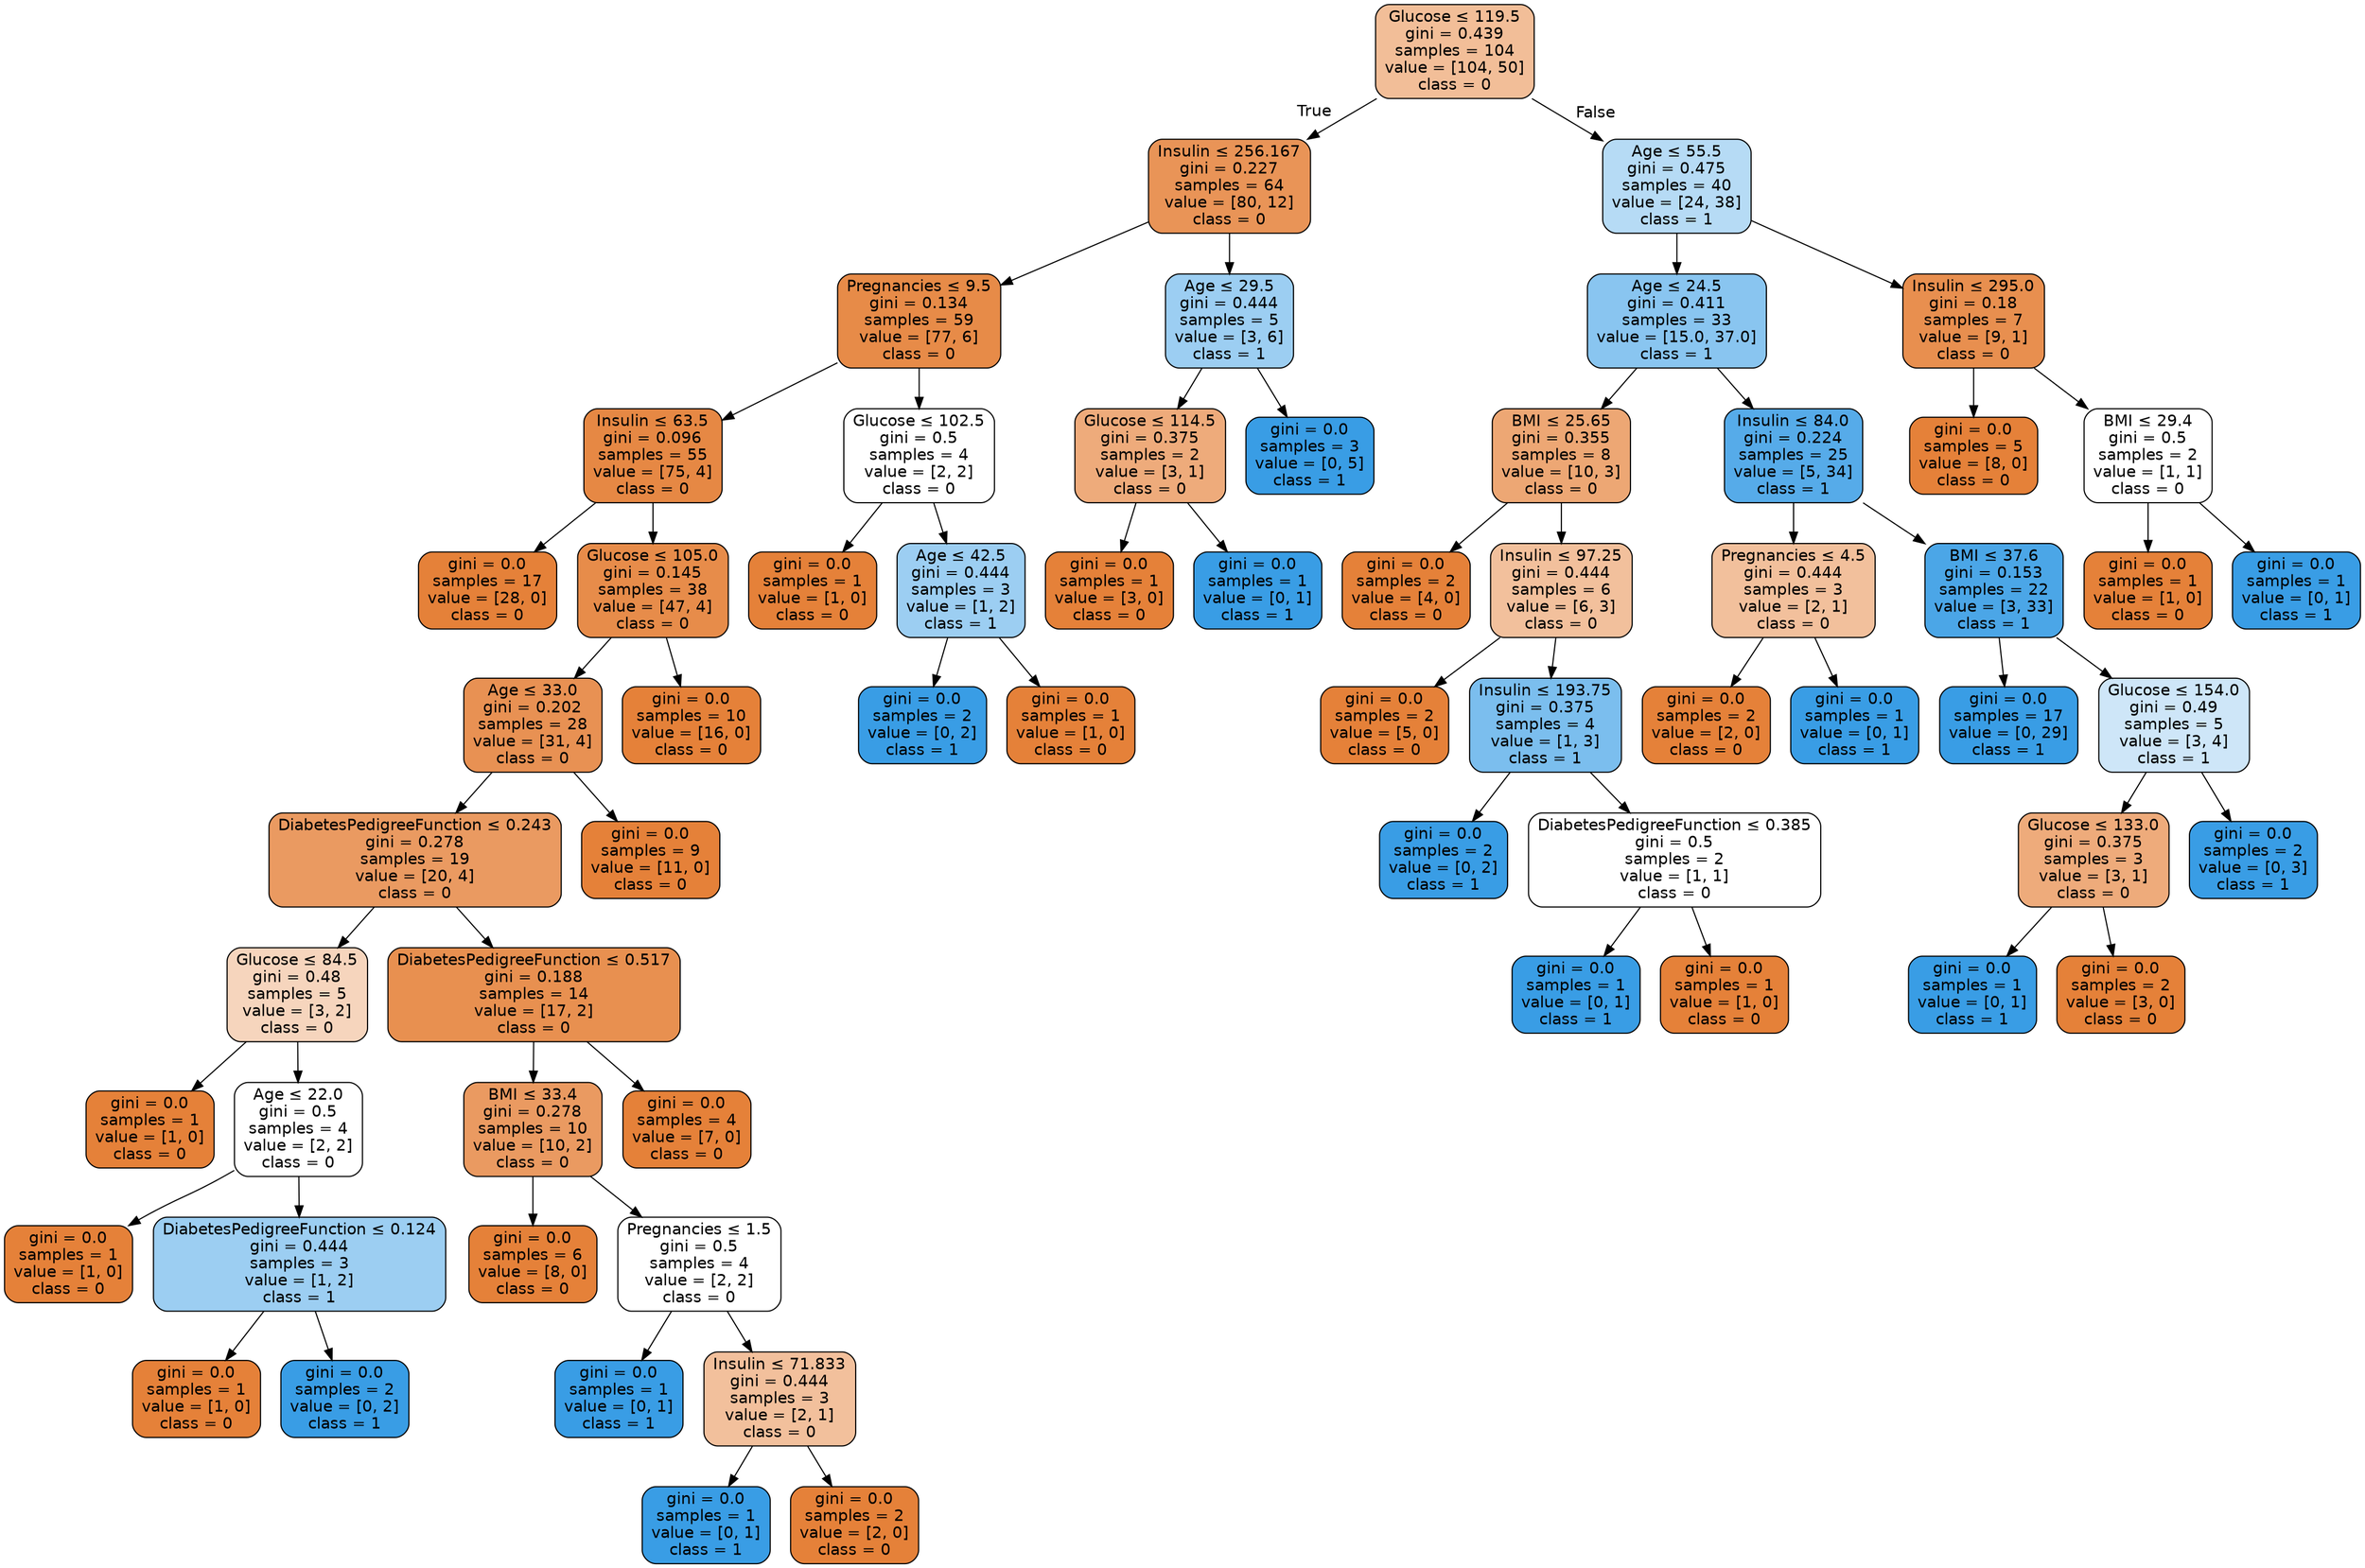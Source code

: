 digraph Tree {
node [shape=box, style="filled, rounded", color="black", fontname="helvetica"] ;
edge [fontname="helvetica"] ;
0 [label=<Glucose &le; 119.5<br/>gini = 0.439<br/>samples = 104<br/>value = [104, 50]<br/>class = 0>, fillcolor="#f2be98"] ;
1 [label=<Insulin &le; 256.167<br/>gini = 0.227<br/>samples = 64<br/>value = [80, 12]<br/>class = 0>, fillcolor="#e99457"] ;
0 -> 1 [labeldistance=2.5, labelangle=45, headlabel="True"] ;
2 [label=<Pregnancies &le; 9.5<br/>gini = 0.134<br/>samples = 59<br/>value = [77, 6]<br/>class = 0>, fillcolor="#e78b48"] ;
1 -> 2 ;
3 [label=<Insulin &le; 63.5<br/>gini = 0.096<br/>samples = 55<br/>value = [75, 4]<br/>class = 0>, fillcolor="#e68844"] ;
2 -> 3 ;
4 [label=<gini = 0.0<br/>samples = 17<br/>value = [28, 0]<br/>class = 0>, fillcolor="#e58139"] ;
3 -> 4 ;
5 [label=<Glucose &le; 105.0<br/>gini = 0.145<br/>samples = 38<br/>value = [47, 4]<br/>class = 0>, fillcolor="#e78c4a"] ;
3 -> 5 ;
6 [label=<Age &le; 33.0<br/>gini = 0.202<br/>samples = 28<br/>value = [31, 4]<br/>class = 0>, fillcolor="#e89153"] ;
5 -> 6 ;
7 [label=<DiabetesPedigreeFunction &le; 0.243<br/>gini = 0.278<br/>samples = 19<br/>value = [20, 4]<br/>class = 0>, fillcolor="#ea9a61"] ;
6 -> 7 ;
8 [label=<Glucose &le; 84.5<br/>gini = 0.48<br/>samples = 5<br/>value = [3, 2]<br/>class = 0>, fillcolor="#f6d5bd"] ;
7 -> 8 ;
9 [label=<gini = 0.0<br/>samples = 1<br/>value = [1, 0]<br/>class = 0>, fillcolor="#e58139"] ;
8 -> 9 ;
10 [label=<Age &le; 22.0<br/>gini = 0.5<br/>samples = 4<br/>value = [2, 2]<br/>class = 0>, fillcolor="#ffffff"] ;
8 -> 10 ;
11 [label=<gini = 0.0<br/>samples = 1<br/>value = [1, 0]<br/>class = 0>, fillcolor="#e58139"] ;
10 -> 11 ;
12 [label=<DiabetesPedigreeFunction &le; 0.124<br/>gini = 0.444<br/>samples = 3<br/>value = [1, 2]<br/>class = 1>, fillcolor="#9ccef2"] ;
10 -> 12 ;
13 [label=<gini = 0.0<br/>samples = 1<br/>value = [1, 0]<br/>class = 0>, fillcolor="#e58139"] ;
12 -> 13 ;
14 [label=<gini = 0.0<br/>samples = 2<br/>value = [0, 2]<br/>class = 1>, fillcolor="#399de5"] ;
12 -> 14 ;
15 [label=<DiabetesPedigreeFunction &le; 0.517<br/>gini = 0.188<br/>samples = 14<br/>value = [17, 2]<br/>class = 0>, fillcolor="#e89050"] ;
7 -> 15 ;
16 [label=<BMI &le; 33.4<br/>gini = 0.278<br/>samples = 10<br/>value = [10, 2]<br/>class = 0>, fillcolor="#ea9a61"] ;
15 -> 16 ;
17 [label=<gini = 0.0<br/>samples = 6<br/>value = [8, 0]<br/>class = 0>, fillcolor="#e58139"] ;
16 -> 17 ;
18 [label=<Pregnancies &le; 1.5<br/>gini = 0.5<br/>samples = 4<br/>value = [2, 2]<br/>class = 0>, fillcolor="#ffffff"] ;
16 -> 18 ;
19 [label=<gini = 0.0<br/>samples = 1<br/>value = [0, 1]<br/>class = 1>, fillcolor="#399de5"] ;
18 -> 19 ;
20 [label=<Insulin &le; 71.833<br/>gini = 0.444<br/>samples = 3<br/>value = [2, 1]<br/>class = 0>, fillcolor="#f2c09c"] ;
18 -> 20 ;
21 [label=<gini = 0.0<br/>samples = 1<br/>value = [0, 1]<br/>class = 1>, fillcolor="#399de5"] ;
20 -> 21 ;
22 [label=<gini = 0.0<br/>samples = 2<br/>value = [2, 0]<br/>class = 0>, fillcolor="#e58139"] ;
20 -> 22 ;
23 [label=<gini = 0.0<br/>samples = 4<br/>value = [7, 0]<br/>class = 0>, fillcolor="#e58139"] ;
15 -> 23 ;
24 [label=<gini = 0.0<br/>samples = 9<br/>value = [11, 0]<br/>class = 0>, fillcolor="#e58139"] ;
6 -> 24 ;
25 [label=<gini = 0.0<br/>samples = 10<br/>value = [16, 0]<br/>class = 0>, fillcolor="#e58139"] ;
5 -> 25 ;
26 [label=<Glucose &le; 102.5<br/>gini = 0.5<br/>samples = 4<br/>value = [2, 2]<br/>class = 0>, fillcolor="#ffffff"] ;
2 -> 26 ;
27 [label=<gini = 0.0<br/>samples = 1<br/>value = [1, 0]<br/>class = 0>, fillcolor="#e58139"] ;
26 -> 27 ;
28 [label=<Age &le; 42.5<br/>gini = 0.444<br/>samples = 3<br/>value = [1, 2]<br/>class = 1>, fillcolor="#9ccef2"] ;
26 -> 28 ;
29 [label=<gini = 0.0<br/>samples = 2<br/>value = [0, 2]<br/>class = 1>, fillcolor="#399de5"] ;
28 -> 29 ;
30 [label=<gini = 0.0<br/>samples = 1<br/>value = [1, 0]<br/>class = 0>, fillcolor="#e58139"] ;
28 -> 30 ;
31 [label=<Age &le; 29.5<br/>gini = 0.444<br/>samples = 5<br/>value = [3, 6]<br/>class = 1>, fillcolor="#9ccef2"] ;
1 -> 31 ;
32 [label=<Glucose &le; 114.5<br/>gini = 0.375<br/>samples = 2<br/>value = [3, 1]<br/>class = 0>, fillcolor="#eeab7b"] ;
31 -> 32 ;
33 [label=<gini = 0.0<br/>samples = 1<br/>value = [3, 0]<br/>class = 0>, fillcolor="#e58139"] ;
32 -> 33 ;
34 [label=<gini = 0.0<br/>samples = 1<br/>value = [0, 1]<br/>class = 1>, fillcolor="#399de5"] ;
32 -> 34 ;
35 [label=<gini = 0.0<br/>samples = 3<br/>value = [0, 5]<br/>class = 1>, fillcolor="#399de5"] ;
31 -> 35 ;
36 [label=<Age &le; 55.5<br/>gini = 0.475<br/>samples = 40<br/>value = [24, 38]<br/>class = 1>, fillcolor="#b6dbf5"] ;
0 -> 36 [labeldistance=2.5, labelangle=-45, headlabel="False"] ;
37 [label=<Age &le; 24.5<br/>gini = 0.411<br/>samples = 33<br/>value = [15.0, 37.0]<br/>class = 1>, fillcolor="#89c5f0"] ;
36 -> 37 ;
38 [label=<BMI &le; 25.65<br/>gini = 0.355<br/>samples = 8<br/>value = [10, 3]<br/>class = 0>, fillcolor="#eda774"] ;
37 -> 38 ;
39 [label=<gini = 0.0<br/>samples = 2<br/>value = [4, 0]<br/>class = 0>, fillcolor="#e58139"] ;
38 -> 39 ;
40 [label=<Insulin &le; 97.25<br/>gini = 0.444<br/>samples = 6<br/>value = [6, 3]<br/>class = 0>, fillcolor="#f2c09c"] ;
38 -> 40 ;
41 [label=<gini = 0.0<br/>samples = 2<br/>value = [5, 0]<br/>class = 0>, fillcolor="#e58139"] ;
40 -> 41 ;
42 [label=<Insulin &le; 193.75<br/>gini = 0.375<br/>samples = 4<br/>value = [1, 3]<br/>class = 1>, fillcolor="#7bbeee"] ;
40 -> 42 ;
43 [label=<gini = 0.0<br/>samples = 2<br/>value = [0, 2]<br/>class = 1>, fillcolor="#399de5"] ;
42 -> 43 ;
44 [label=<DiabetesPedigreeFunction &le; 0.385<br/>gini = 0.5<br/>samples = 2<br/>value = [1, 1]<br/>class = 0>, fillcolor="#ffffff"] ;
42 -> 44 ;
45 [label=<gini = 0.0<br/>samples = 1<br/>value = [0, 1]<br/>class = 1>, fillcolor="#399de5"] ;
44 -> 45 ;
46 [label=<gini = 0.0<br/>samples = 1<br/>value = [1, 0]<br/>class = 0>, fillcolor="#e58139"] ;
44 -> 46 ;
47 [label=<Insulin &le; 84.0<br/>gini = 0.224<br/>samples = 25<br/>value = [5, 34]<br/>class = 1>, fillcolor="#56abe9"] ;
37 -> 47 ;
48 [label=<Pregnancies &le; 4.5<br/>gini = 0.444<br/>samples = 3<br/>value = [2, 1]<br/>class = 0>, fillcolor="#f2c09c"] ;
47 -> 48 ;
49 [label=<gini = 0.0<br/>samples = 2<br/>value = [2, 0]<br/>class = 0>, fillcolor="#e58139"] ;
48 -> 49 ;
50 [label=<gini = 0.0<br/>samples = 1<br/>value = [0, 1]<br/>class = 1>, fillcolor="#399de5"] ;
48 -> 50 ;
51 [label=<BMI &le; 37.6<br/>gini = 0.153<br/>samples = 22<br/>value = [3, 33]<br/>class = 1>, fillcolor="#4ba6e7"] ;
47 -> 51 ;
52 [label=<gini = 0.0<br/>samples = 17<br/>value = [0, 29]<br/>class = 1>, fillcolor="#399de5"] ;
51 -> 52 ;
53 [label=<Glucose &le; 154.0<br/>gini = 0.49<br/>samples = 5<br/>value = [3, 4]<br/>class = 1>, fillcolor="#cee6f8"] ;
51 -> 53 ;
54 [label=<Glucose &le; 133.0<br/>gini = 0.375<br/>samples = 3<br/>value = [3, 1]<br/>class = 0>, fillcolor="#eeab7b"] ;
53 -> 54 ;
55 [label=<gini = 0.0<br/>samples = 1<br/>value = [0, 1]<br/>class = 1>, fillcolor="#399de5"] ;
54 -> 55 ;
56 [label=<gini = 0.0<br/>samples = 2<br/>value = [3, 0]<br/>class = 0>, fillcolor="#e58139"] ;
54 -> 56 ;
57 [label=<gini = 0.0<br/>samples = 2<br/>value = [0, 3]<br/>class = 1>, fillcolor="#399de5"] ;
53 -> 57 ;
58 [label=<Insulin &le; 295.0<br/>gini = 0.18<br/>samples = 7<br/>value = [9, 1]<br/>class = 0>, fillcolor="#e88f4f"] ;
36 -> 58 ;
59 [label=<gini = 0.0<br/>samples = 5<br/>value = [8, 0]<br/>class = 0>, fillcolor="#e58139"] ;
58 -> 59 ;
60 [label=<BMI &le; 29.4<br/>gini = 0.5<br/>samples = 2<br/>value = [1, 1]<br/>class = 0>, fillcolor="#ffffff"] ;
58 -> 60 ;
61 [label=<gini = 0.0<br/>samples = 1<br/>value = [1, 0]<br/>class = 0>, fillcolor="#e58139"] ;
60 -> 61 ;
62 [label=<gini = 0.0<br/>samples = 1<br/>value = [0, 1]<br/>class = 1>, fillcolor="#399de5"] ;
60 -> 62 ;
}